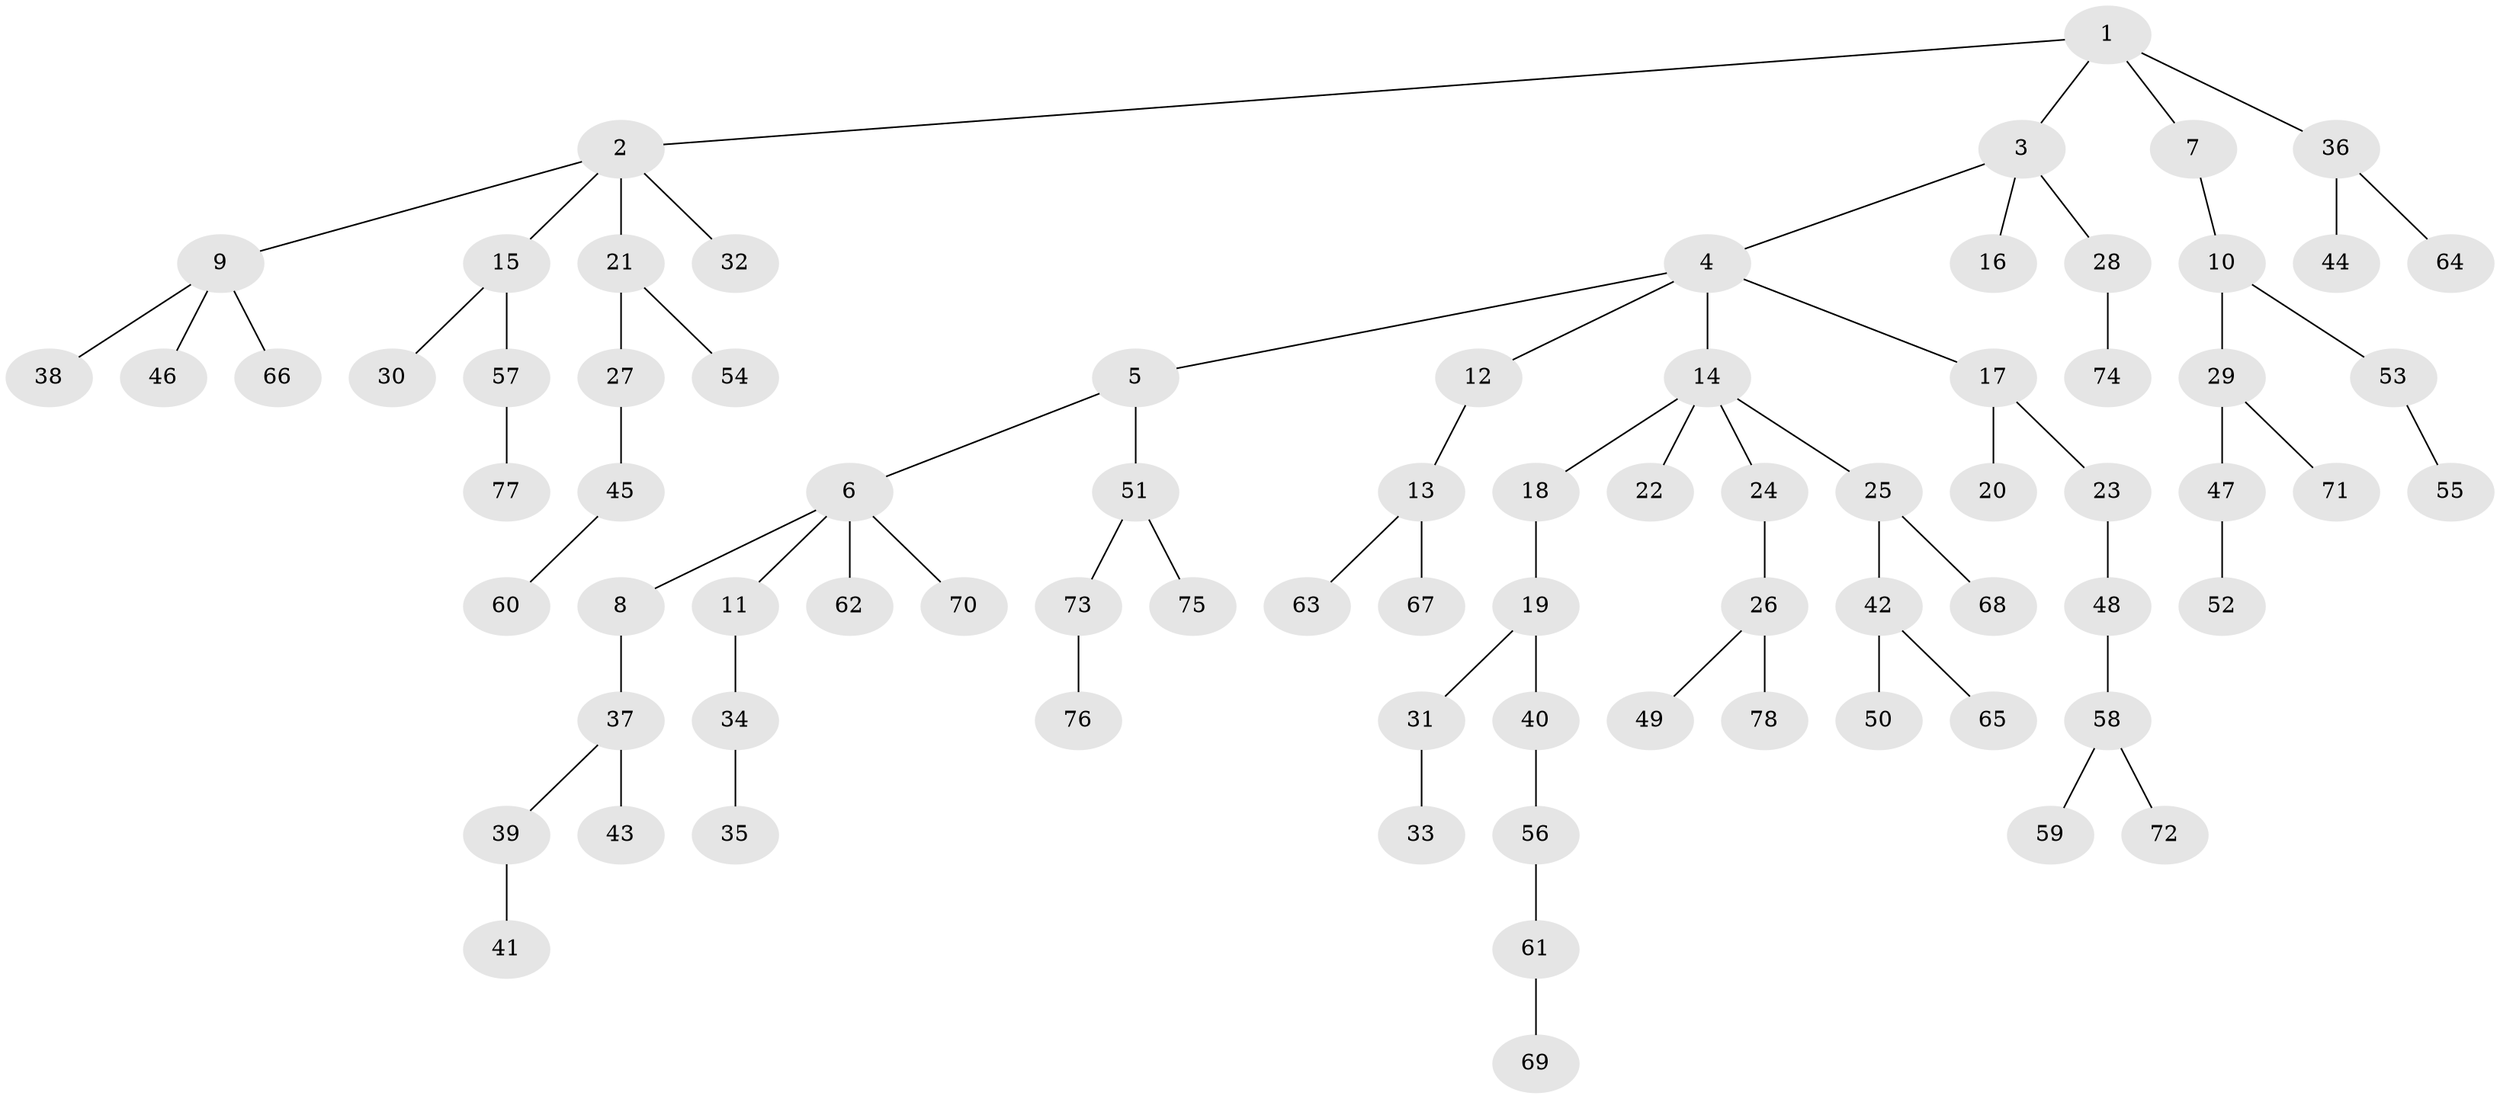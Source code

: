 // Generated by graph-tools (version 1.1) at 2025/26/03/09/25 03:26:31]
// undirected, 78 vertices, 77 edges
graph export_dot {
graph [start="1"]
  node [color=gray90,style=filled];
  1;
  2;
  3;
  4;
  5;
  6;
  7;
  8;
  9;
  10;
  11;
  12;
  13;
  14;
  15;
  16;
  17;
  18;
  19;
  20;
  21;
  22;
  23;
  24;
  25;
  26;
  27;
  28;
  29;
  30;
  31;
  32;
  33;
  34;
  35;
  36;
  37;
  38;
  39;
  40;
  41;
  42;
  43;
  44;
  45;
  46;
  47;
  48;
  49;
  50;
  51;
  52;
  53;
  54;
  55;
  56;
  57;
  58;
  59;
  60;
  61;
  62;
  63;
  64;
  65;
  66;
  67;
  68;
  69;
  70;
  71;
  72;
  73;
  74;
  75;
  76;
  77;
  78;
  1 -- 2;
  1 -- 3;
  1 -- 7;
  1 -- 36;
  2 -- 9;
  2 -- 15;
  2 -- 21;
  2 -- 32;
  3 -- 4;
  3 -- 16;
  3 -- 28;
  4 -- 5;
  4 -- 12;
  4 -- 14;
  4 -- 17;
  5 -- 6;
  5 -- 51;
  6 -- 8;
  6 -- 11;
  6 -- 62;
  6 -- 70;
  7 -- 10;
  8 -- 37;
  9 -- 38;
  9 -- 46;
  9 -- 66;
  10 -- 29;
  10 -- 53;
  11 -- 34;
  12 -- 13;
  13 -- 63;
  13 -- 67;
  14 -- 18;
  14 -- 22;
  14 -- 24;
  14 -- 25;
  15 -- 30;
  15 -- 57;
  17 -- 20;
  17 -- 23;
  18 -- 19;
  19 -- 31;
  19 -- 40;
  21 -- 27;
  21 -- 54;
  23 -- 48;
  24 -- 26;
  25 -- 42;
  25 -- 68;
  26 -- 49;
  26 -- 78;
  27 -- 45;
  28 -- 74;
  29 -- 47;
  29 -- 71;
  31 -- 33;
  34 -- 35;
  36 -- 44;
  36 -- 64;
  37 -- 39;
  37 -- 43;
  39 -- 41;
  40 -- 56;
  42 -- 50;
  42 -- 65;
  45 -- 60;
  47 -- 52;
  48 -- 58;
  51 -- 73;
  51 -- 75;
  53 -- 55;
  56 -- 61;
  57 -- 77;
  58 -- 59;
  58 -- 72;
  61 -- 69;
  73 -- 76;
}
